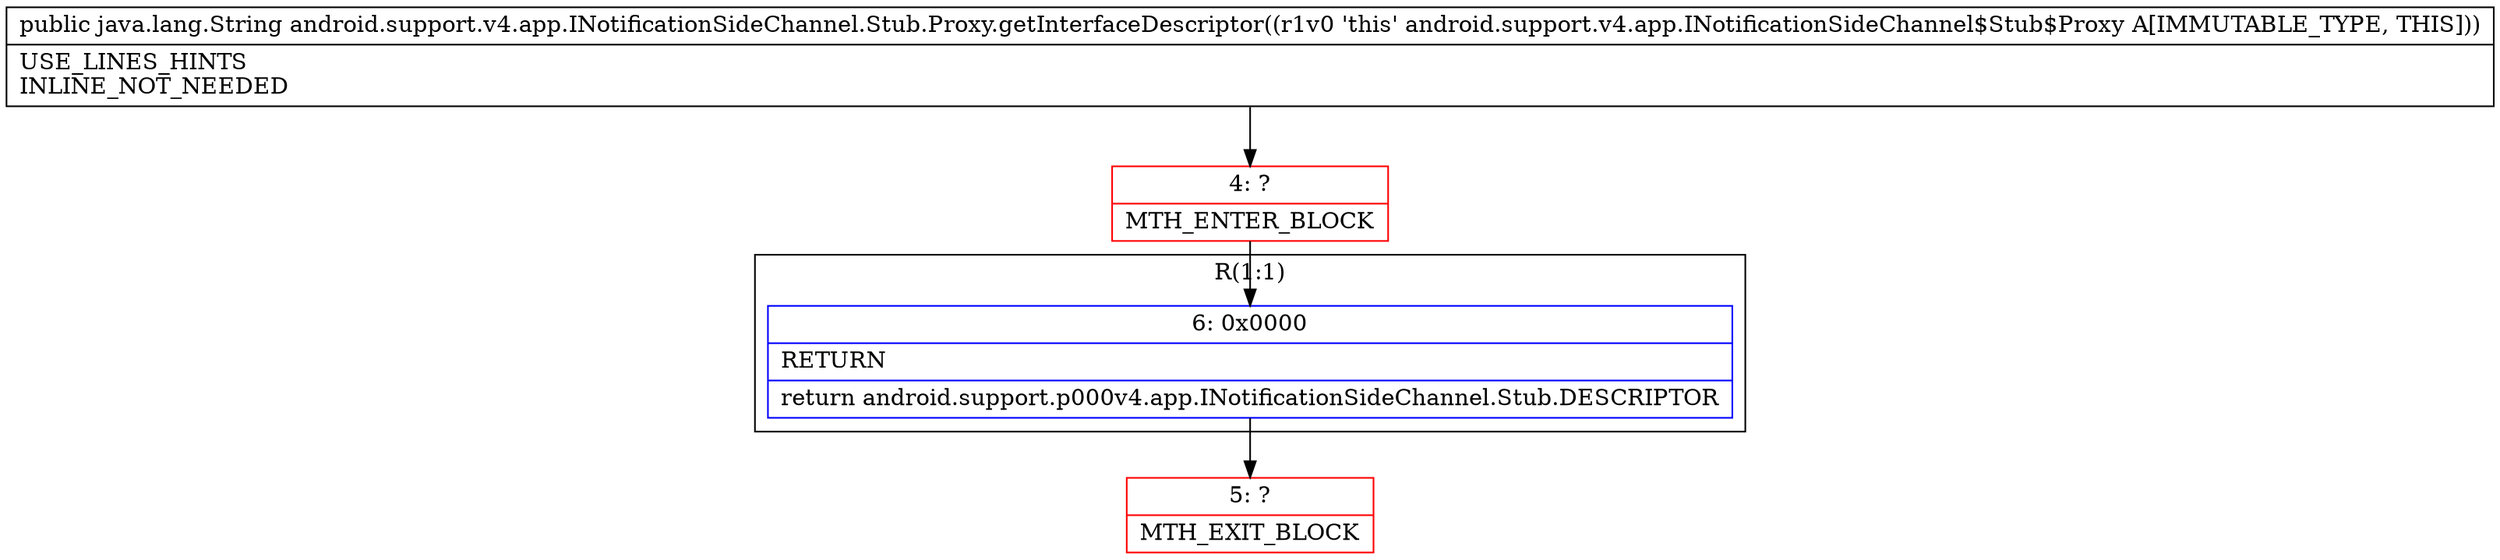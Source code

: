 digraph "CFG forandroid.support.v4.app.INotificationSideChannel.Stub.Proxy.getInterfaceDescriptor()Ljava\/lang\/String;" {
subgraph cluster_Region_351016330 {
label = "R(1:1)";
node [shape=record,color=blue];
Node_6 [shape=record,label="{6\:\ 0x0000|RETURN\l|return android.support.p000v4.app.INotificationSideChannel.Stub.DESCRIPTOR\l}"];
}
Node_4 [shape=record,color=red,label="{4\:\ ?|MTH_ENTER_BLOCK\l}"];
Node_5 [shape=record,color=red,label="{5\:\ ?|MTH_EXIT_BLOCK\l}"];
MethodNode[shape=record,label="{public java.lang.String android.support.v4.app.INotificationSideChannel.Stub.Proxy.getInterfaceDescriptor((r1v0 'this' android.support.v4.app.INotificationSideChannel$Stub$Proxy A[IMMUTABLE_TYPE, THIS]))  | USE_LINES_HINTS\lINLINE_NOT_NEEDED\l}"];
MethodNode -> Node_4;Node_6 -> Node_5;
Node_4 -> Node_6;
}

